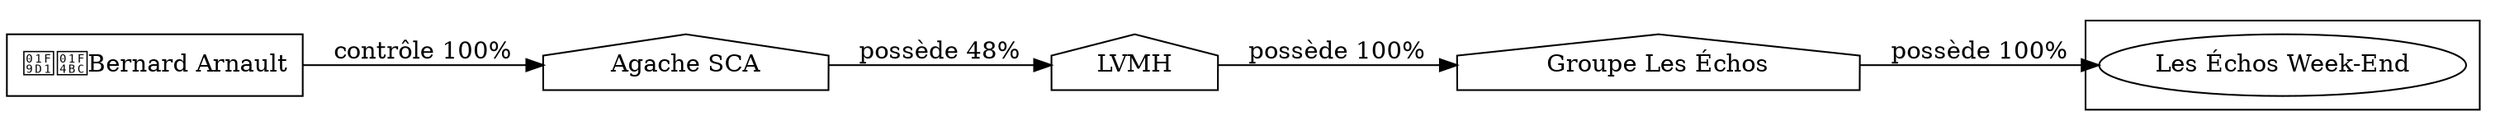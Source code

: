 digraph {
  rankdir=LR;
  subgraph roots {
    
      "bernard-arnault-42"[label="🧑‍💼Bernard Arnault" shape=box]
    
  }

  
    "groupe-les-echos-48"[label="Groupe Les Échos" shape=house]
  
    "lvmh-43"[label="LVMH" shape=house]
  
    "agache-sca-348"[label="Agache SCA" shape=house]
  

  subgraph clusterLeaves {
    
      "les-echos-week-end-52"[label="Les Échos Week-End"]
    
  }

  
    "groupe-les-echos-48" -> "les-echos-week-end-52" [
      label="possède 100%"
    ]
  
    "lvmh-43" -> "groupe-les-echos-48" [
      label="possède 100%"
    ]
  
    "agache-sca-348" -> "lvmh-43" [
      label="possède 48%"
    ]
  
    "bernard-arnault-42" -> "agache-sca-348" [
      label="contrôle 100%"
    ]
  
}
